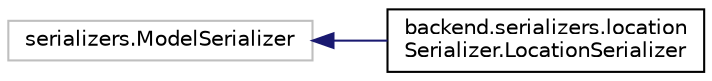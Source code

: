 digraph "Graphical Class Hierarchy"
{
 // LATEX_PDF_SIZE
  edge [fontname="Helvetica",fontsize="10",labelfontname="Helvetica",labelfontsize="10"];
  node [fontname="Helvetica",fontsize="10",shape=record];
  rankdir="LR";
  Node2322 [label="serializers.ModelSerializer",height=0.2,width=0.4,color="grey75", fillcolor="white", style="filled",tooltip=" "];
  Node2322 -> Node0 [dir="back",color="midnightblue",fontsize="10",style="solid",fontname="Helvetica"];
  Node0 [label="backend.serializers.location\lSerializer.LocationSerializer",height=0.2,width=0.4,color="black", fillcolor="white", style="filled",URL="$d5/d2f/classbackend_1_1serializers_1_1location_serializer_1_1_location_serializer.html",tooltip=" "];
}
